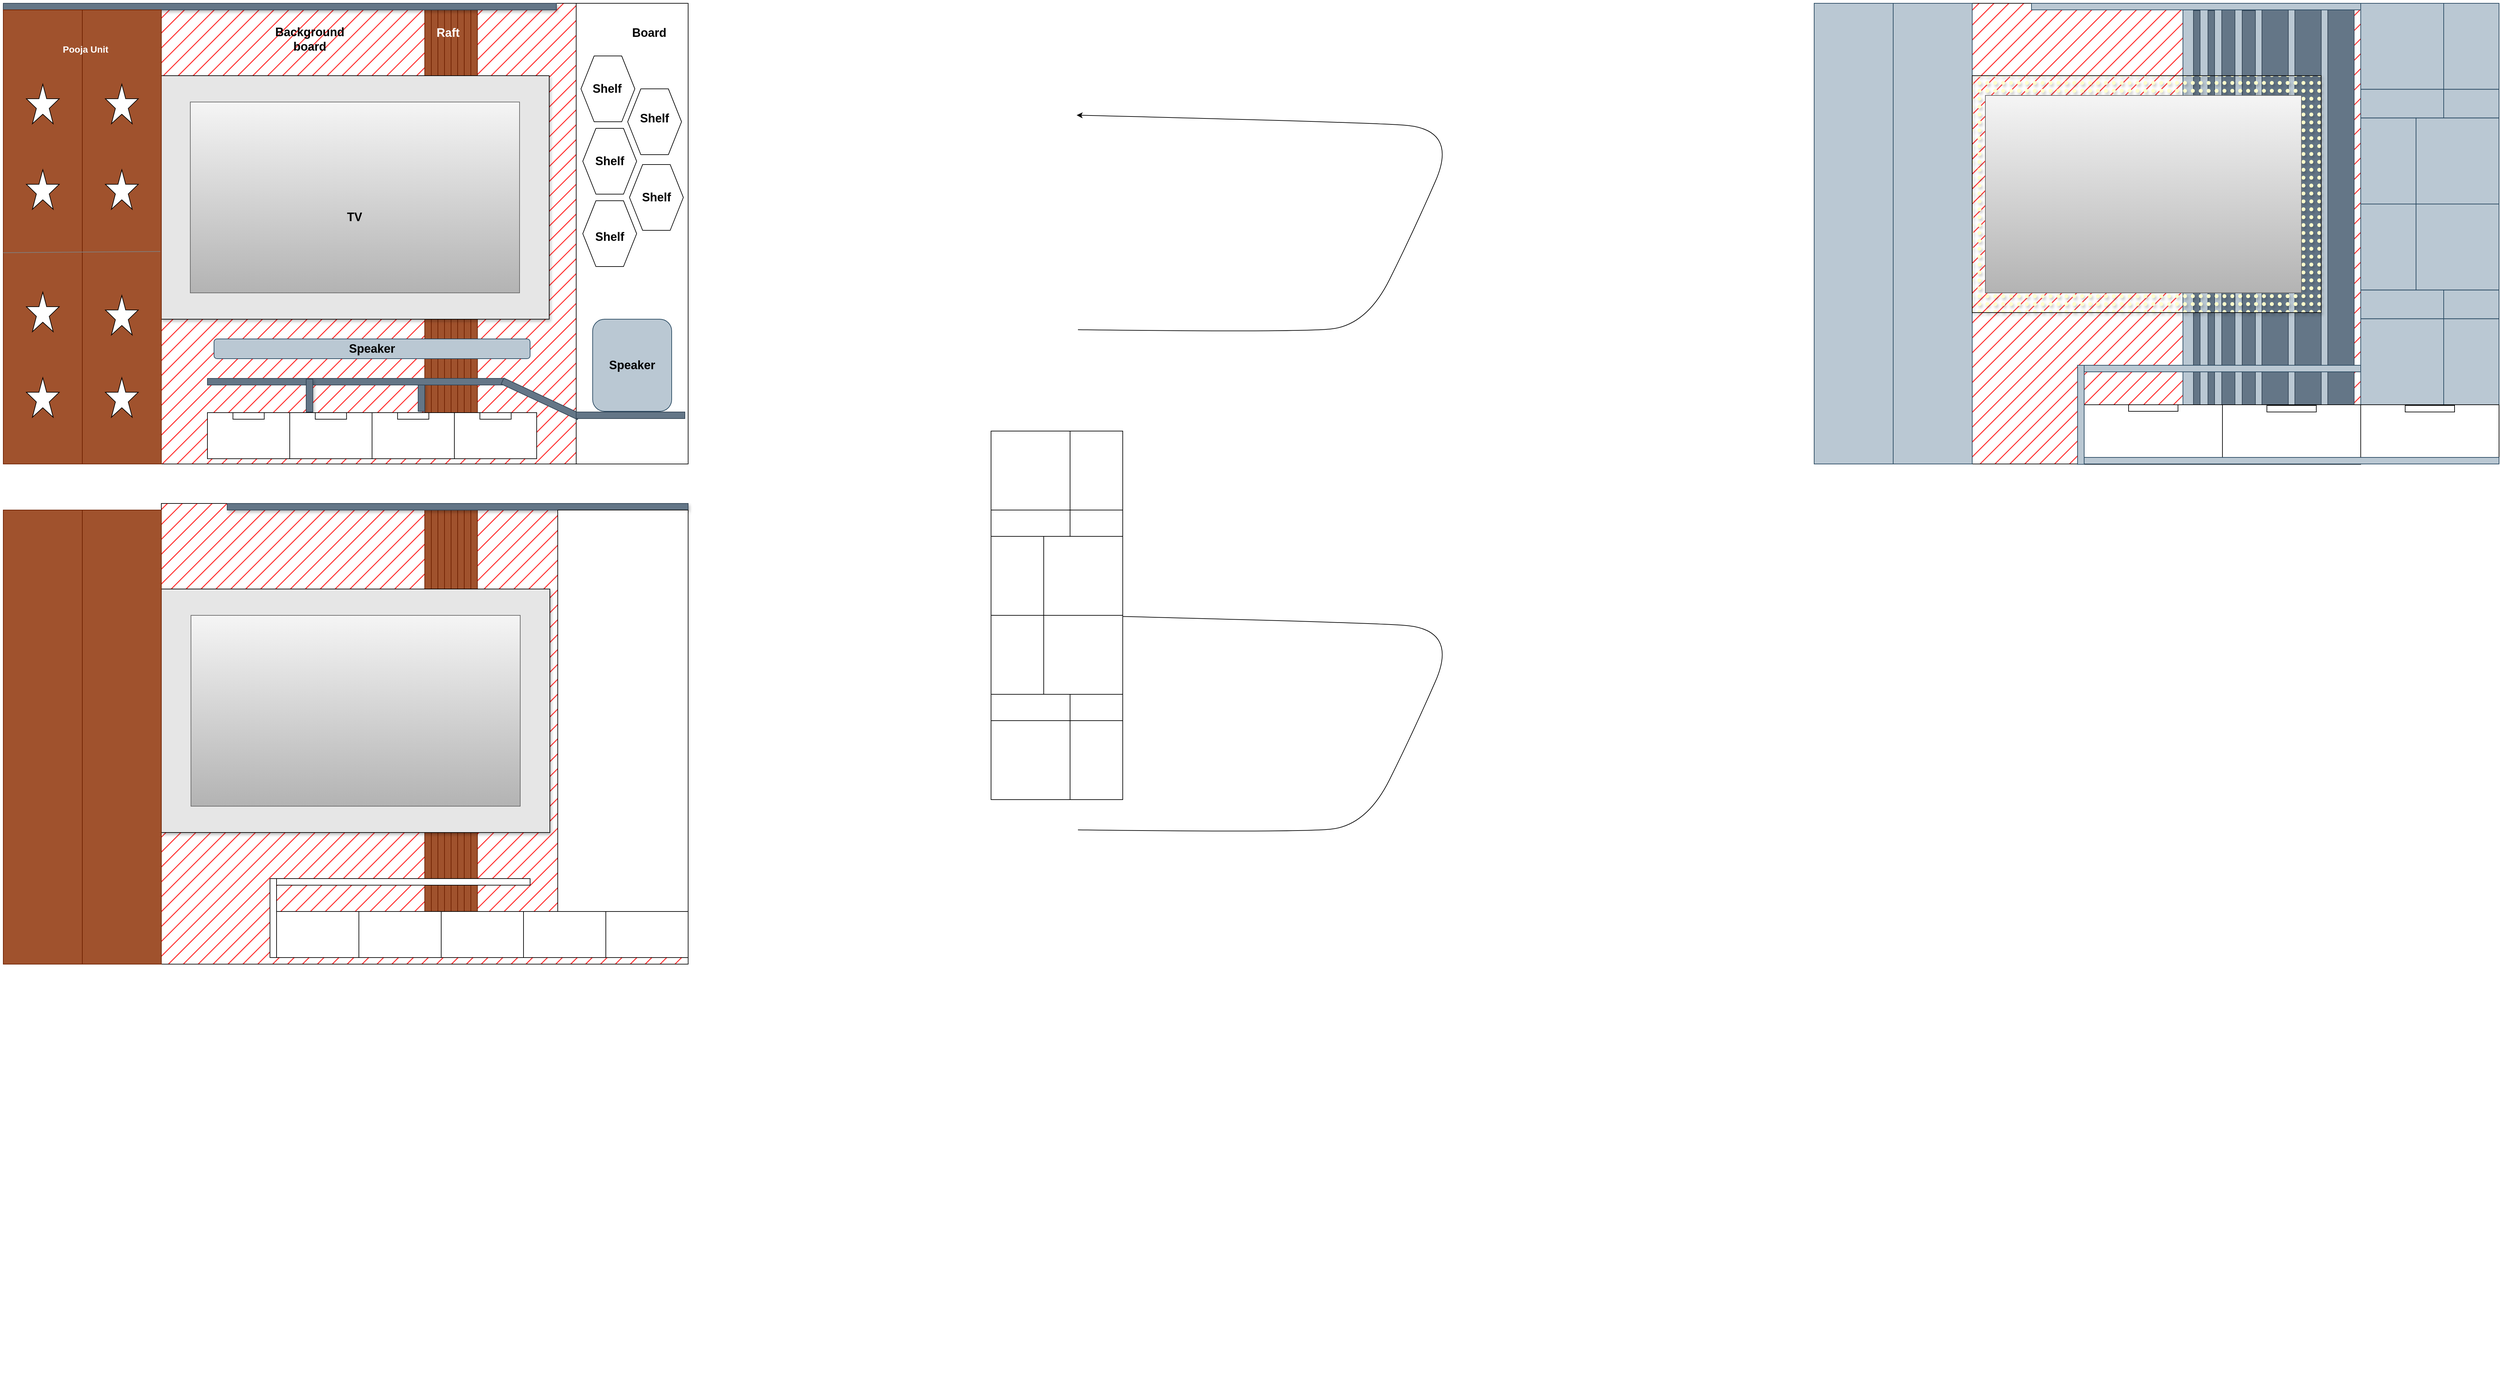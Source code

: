 <mxfile version="21.7.2" type="github">
  <diagram name="Page-1" id="baFbQU_TgkL9DF68K2cW">
    <mxGraphModel dx="3439" dy="1494" grid="1" gridSize="10" guides="1" tooltips="1" connect="1" arrows="1" fold="1" page="1" pageScale="1" pageWidth="827" pageHeight="1169" math="0" shadow="0">
      <root>
        <mxCell id="0" />
        <mxCell id="1" parent="0" />
        <mxCell id="2D6Gll43SwZv_KnT9IZj-59" value="" style="rounded=0;whiteSpace=wrap;html=1;fillStyle=hatch;fillColor=#FF3333;" vertex="1" parent="1">
          <mxGeometry x="2870" y="70" width="800" height="700" as="geometry" />
        </mxCell>
        <mxCell id="2D6Gll43SwZv_KnT9IZj-80" value="" style="group;fillColor=#bac8d3;strokeColor=#23445d;" vertex="1" connectable="0" parent="1">
          <mxGeometry x="3190" y="80" width="260" height="601" as="geometry" />
        </mxCell>
        <mxCell id="2D6Gll43SwZv_KnT9IZj-78" value="" style="group" vertex="1" connectable="0" parent="2D6Gll43SwZv_KnT9IZj-80">
          <mxGeometry width="250" height="601" as="geometry" />
        </mxCell>
        <mxCell id="2D6Gll43SwZv_KnT9IZj-69" value="" style="rounded=0;whiteSpace=wrap;html=1;fillColor=#647687;fontColor=#ffffff;strokeColor=#314354;" vertex="1" parent="2D6Gll43SwZv_KnT9IZj-78">
          <mxGeometry x="16" y="1" width="10" height="600" as="geometry" />
        </mxCell>
        <mxCell id="2D6Gll43SwZv_KnT9IZj-73" value="" style="rounded=0;whiteSpace=wrap;html=1;fillColor=#647687;strokeColor=#314354;fontColor=#ffffff;" vertex="1" parent="2D6Gll43SwZv_KnT9IZj-78">
          <mxGeometry x="170" width="40" height="600" as="geometry" />
        </mxCell>
        <mxCell id="2D6Gll43SwZv_KnT9IZj-71" value="" style="rounded=0;whiteSpace=wrap;html=1;fillColor=#647687;fontColor=#ffffff;strokeColor=#314354;" vertex="1" parent="2D6Gll43SwZv_KnT9IZj-78">
          <mxGeometry x="90" y="1" width="20" height="600" as="geometry" />
        </mxCell>
        <mxCell id="2D6Gll43SwZv_KnT9IZj-72" value="" style="rounded=0;whiteSpace=wrap;html=1;fillColor=#647687;fontColor=#ffffff;strokeColor=#314354;" vertex="1" parent="2D6Gll43SwZv_KnT9IZj-78">
          <mxGeometry x="120" width="40" height="600" as="geometry" />
        </mxCell>
        <mxCell id="2D6Gll43SwZv_KnT9IZj-76" value="" style="rounded=0;whiteSpace=wrap;html=1;fillColor=#647687;fontColor=#ffffff;strokeColor=#314354;" vertex="1" parent="2D6Gll43SwZv_KnT9IZj-78">
          <mxGeometry x="38" y="1" width="10" height="600" as="geometry" />
        </mxCell>
        <mxCell id="2D6Gll43SwZv_KnT9IZj-77" value="" style="rounded=0;whiteSpace=wrap;html=1;fillColor=#647687;fontColor=#ffffff;strokeColor=#314354;" vertex="1" parent="2D6Gll43SwZv_KnT9IZj-78">
          <mxGeometry x="59" width="20" height="600" as="geometry" />
        </mxCell>
        <mxCell id="2D6Gll43SwZv_KnT9IZj-79" value="" style="rounded=0;whiteSpace=wrap;html=1;fillColor=#647687;strokeColor=#314354;fontColor=#ffffff;" vertex="1" parent="2D6Gll43SwZv_KnT9IZj-80">
          <mxGeometry x="220" width="40" height="600" as="geometry" />
        </mxCell>
        <mxCell id="eDC7pgIdu2gJ3pplh5Rh-33" value="" style="rounded=0;whiteSpace=wrap;html=1;fillStyle=hatch;fillColor=#FF3333;" parent="1" vertex="1">
          <mxGeometry x="120" y="830" width="800" height="700" as="geometry" />
        </mxCell>
        <mxCell id="eDC7pgIdu2gJ3pplh5Rh-1" value="" style="rounded=0;whiteSpace=wrap;html=1;fillStyle=hatch;fillColor=#FF3333;" parent="1" vertex="1">
          <mxGeometry x="120" y="70" width="800" height="700" as="geometry" />
        </mxCell>
        <mxCell id="eDC7pgIdu2gJ3pplh5Rh-2" value="" style="curved=1;endArrow=classic;html=1;rounded=0;exitX=0.003;exitY=0.709;exitDx=0;exitDy=0;exitPerimeter=0;" parent="1" edge="1">
          <mxGeometry width="50" height="50" relative="1" as="geometry">
            <mxPoint x="1512" y="566" as="sourcePoint" />
            <mxPoint x="1510" y="240" as="targetPoint" />
            <Array as="points">
              <mxPoint x="1840" y="570" />
              <mxPoint x="1950" y="560" />
              <mxPoint x="2020" y="420" />
              <mxPoint x="2090" y="260" />
              <mxPoint x="1920" y="250" />
              <mxPoint x="1510" y="240" />
            </Array>
          </mxGeometry>
        </mxCell>
        <mxCell id="eDC7pgIdu2gJ3pplh5Rh-3" value="" style="group" parent="1" vertex="1" connectable="0">
          <mxGeometry x="520" y="70" width="230" height="630" as="geometry" />
        </mxCell>
        <mxCell id="eDC7pgIdu2gJ3pplh5Rh-4" value="" style="rounded=0;whiteSpace=wrap;html=1;fillColor=#a0522d;fontColor=#ffffff;strokeColor=#6D1F00;" parent="eDC7pgIdu2gJ3pplh5Rh-3" vertex="1">
          <mxGeometry width="20" height="630" as="geometry" />
        </mxCell>
        <mxCell id="eDC7pgIdu2gJ3pplh5Rh-5" value="" style="rounded=0;whiteSpace=wrap;html=1;fillColor=#a0522d;fontColor=#ffffff;strokeColor=#6D1F00;" parent="eDC7pgIdu2gJ3pplh5Rh-3" vertex="1">
          <mxGeometry x="10" width="10" height="630" as="geometry" />
        </mxCell>
        <mxCell id="eDC7pgIdu2gJ3pplh5Rh-6" value="" style="rounded=0;whiteSpace=wrap;html=1;fillColor=#a0522d;fontColor=#ffffff;strokeColor=#6D1F00;" parent="eDC7pgIdu2gJ3pplh5Rh-3" vertex="1">
          <mxGeometry x="20" width="20" height="630" as="geometry" />
        </mxCell>
        <mxCell id="eDC7pgIdu2gJ3pplh5Rh-7" value="" style="rounded=0;whiteSpace=wrap;html=1;fillColor=#a0522d;fontColor=#ffffff;strokeColor=#6D1F00;" parent="eDC7pgIdu2gJ3pplh5Rh-3" vertex="1">
          <mxGeometry x="30" width="10" height="630" as="geometry" />
        </mxCell>
        <mxCell id="eDC7pgIdu2gJ3pplh5Rh-8" value="" style="rounded=0;whiteSpace=wrap;html=1;fillColor=#a0522d;fontColor=#ffffff;strokeColor=#6D1F00;" parent="eDC7pgIdu2gJ3pplh5Rh-3" vertex="1">
          <mxGeometry x="40" width="20" height="630" as="geometry" />
        </mxCell>
        <mxCell id="eDC7pgIdu2gJ3pplh5Rh-9" value="" style="rounded=0;whiteSpace=wrap;html=1;fillColor=#a0522d;fontColor=#ffffff;strokeColor=#6D1F00;" parent="eDC7pgIdu2gJ3pplh5Rh-3" vertex="1">
          <mxGeometry x="60" width="10" height="630" as="geometry" />
        </mxCell>
        <mxCell id="eDC7pgIdu2gJ3pplh5Rh-10" value="" style="rounded=0;whiteSpace=wrap;html=1;fillColor=#a0522d;fontColor=#ffffff;strokeColor=#6D1F00;" parent="eDC7pgIdu2gJ3pplh5Rh-3" vertex="1">
          <mxGeometry x="70" width="10" height="630" as="geometry" />
        </mxCell>
        <mxCell id="eDC7pgIdu2gJ3pplh5Rh-11" value="" style="rounded=0;whiteSpace=wrap;html=1;fillColor=#a0522d;fontColor=#ffffff;strokeColor=#6D1F00;" parent="eDC7pgIdu2gJ3pplh5Rh-3" vertex="1">
          <mxGeometry x="50" width="10" height="630" as="geometry" />
        </mxCell>
        <mxCell id="eDC7pgIdu2gJ3pplh5Rh-13" value="" style="rounded=0;whiteSpace=wrap;html=1;shadow=1;glass=0;strokeColor=#314354;fontFamily=Helvetica;fontSize=12;fontColor=#ffffff;fillColor=#647687;" parent="eDC7pgIdu2gJ3pplh5Rh-3" vertex="1">
          <mxGeometry x="-640" width="840" height="10" as="geometry" />
        </mxCell>
        <mxCell id="eDC7pgIdu2gJ3pplh5Rh-14" value="" style="rounded=0;whiteSpace=wrap;html=1;shadow=1;glass=0;strokeColor=#314354;fontFamily=Helvetica;fontSize=12;fontColor=#ffffff;fillColor=#647687;" parent="eDC7pgIdu2gJ3pplh5Rh-3" vertex="1">
          <mxGeometry x="-10" y="570" width="10" height="50" as="geometry" />
        </mxCell>
        <mxCell id="eDC7pgIdu2gJ3pplh5Rh-88" value="&lt;span style=&quot;font-size: 18px;&quot;&gt;&lt;b&gt;board&lt;/b&gt;&lt;/span&gt;" style="text;html=1;strokeColor=none;fillColor=none;align=center;verticalAlign=middle;whiteSpace=wrap;rounded=0;" parent="eDC7pgIdu2gJ3pplh5Rh-3" vertex="1">
          <mxGeometry x="-287.5" y="130" width="135" height="50" as="geometry" />
        </mxCell>
        <mxCell id="eDC7pgIdu2gJ3pplh5Rh-91" value="&lt;font color=&quot;#ffffff&quot; style=&quot;font-size: 18px;&quot;&gt;&lt;b style=&quot;&quot;&gt;Raft&lt;/b&gt;&lt;/font&gt;" style="text;html=1;strokeColor=none;fillColor=none;align=center;verticalAlign=middle;whiteSpace=wrap;rounded=0;" parent="eDC7pgIdu2gJ3pplh5Rh-3" vertex="1">
          <mxGeometry x="-32.5" y="20" width="135" height="50" as="geometry" />
        </mxCell>
        <mxCell id="eDC7pgIdu2gJ3pplh5Rh-12" value="" style="rounded=0;whiteSpace=wrap;html=1;glass=0;shadow=1;fillColor=#E6E6E6;" parent="eDC7pgIdu2gJ3pplh5Rh-3" vertex="1">
          <mxGeometry x="-401" y="110" width="590" height="370" as="geometry" />
        </mxCell>
        <mxCell id="eDC7pgIdu2gJ3pplh5Rh-26" value="" style="rounded=0;whiteSpace=wrap;html=1;fillColor=#f5f5f5;gradientColor=#b3b3b3;strokeColor=#666666;" parent="eDC7pgIdu2gJ3pplh5Rh-3" vertex="1">
          <mxGeometry x="-356" y="150" width="500" height="290" as="geometry" />
        </mxCell>
        <mxCell id="eDC7pgIdu2gJ3pplh5Rh-15" value="" style="rounded=0;whiteSpace=wrap;html=1;glass=0;" parent="1" vertex="1">
          <mxGeometry x="750" y="70" width="170" height="700" as="geometry" />
        </mxCell>
        <mxCell id="eDC7pgIdu2gJ3pplh5Rh-16" value="" style="rounded=0;whiteSpace=wrap;html=1;fillColor=#647687;fontColor=#ffffff;strokeColor=#314354;" parent="1" vertex="1">
          <mxGeometry x="190" y="640" width="450" height="10" as="geometry" />
        </mxCell>
        <mxCell id="eDC7pgIdu2gJ3pplh5Rh-17" value="" style="rounded=0;whiteSpace=wrap;html=1;rotation=25;fillColor=#647687;fontColor=#ffffff;strokeColor=#314354;" parent="1" vertex="1">
          <mxGeometry x="632.11" y="666" width="127.89" height="10" as="geometry" />
        </mxCell>
        <mxCell id="eDC7pgIdu2gJ3pplh5Rh-18" value="" style="rounded=0;whiteSpace=wrap;html=1;fillColor=#647687;fontColor=#ffffff;strokeColor=#314354;" parent="1" vertex="1">
          <mxGeometry x="750" y="691" width="165" height="10" as="geometry" />
        </mxCell>
        <mxCell id="eDC7pgIdu2gJ3pplh5Rh-24" value="" style="rounded=0;whiteSpace=wrap;html=1;fillColor=#a0522d;fontColor=#ffffff;strokeColor=#6D1F00;" parent="1" vertex="1">
          <mxGeometry y="80" width="120" height="690" as="geometry" />
        </mxCell>
        <mxCell id="eDC7pgIdu2gJ3pplh5Rh-25" value="" style="rounded=0;whiteSpace=wrap;html=1;fillColor=#a0522d;fontColor=#ffffff;strokeColor=#6D1F00;" parent="1" vertex="1">
          <mxGeometry x="-120" y="80" width="120" height="690" as="geometry" />
        </mxCell>
        <mxCell id="eDC7pgIdu2gJ3pplh5Rh-27" value="" style="shape=hexagon;perimeter=hexagonPerimeter2;whiteSpace=wrap;html=1;fixedSize=1;" parent="1" vertex="1">
          <mxGeometry x="757.272" y="150.004" width="81.818" height="100" as="geometry" />
        </mxCell>
        <mxCell id="eDC7pgIdu2gJ3pplh5Rh-28" value="" style="shape=hexagon;perimeter=hexagonPerimeter2;whiteSpace=wrap;html=1;fixedSize=1;" parent="1" vertex="1">
          <mxGeometry x="828.182" y="200.004" width="81.818" height="100" as="geometry" />
        </mxCell>
        <mxCell id="eDC7pgIdu2gJ3pplh5Rh-29" value="" style="shape=hexagon;perimeter=hexagonPerimeter2;whiteSpace=wrap;html=1;fixedSize=1;" parent="1" vertex="1">
          <mxGeometry x="760.002" y="260.004" width="81.818" height="100" as="geometry" />
        </mxCell>
        <mxCell id="eDC7pgIdu2gJ3pplh5Rh-30" value="" style="shape=hexagon;perimeter=hexagonPerimeter2;whiteSpace=wrap;html=1;fixedSize=1;" parent="1" vertex="1">
          <mxGeometry x="830.912" y="315.004" width="81.818" height="100" as="geometry" />
        </mxCell>
        <mxCell id="eDC7pgIdu2gJ3pplh5Rh-31" value="" style="shape=hexagon;perimeter=hexagonPerimeter2;whiteSpace=wrap;html=1;fixedSize=1;" parent="1" vertex="1">
          <mxGeometry x="760.002" y="370.004" width="81.818" height="100" as="geometry" />
        </mxCell>
        <mxCell id="eDC7pgIdu2gJ3pplh5Rh-32" value="" style="rounded=0;whiteSpace=wrap;html=1;shadow=1;glass=0;strokeColor=#314354;fontFamily=Helvetica;fontSize=12;fontColor=#ffffff;fillColor=#647687;" parent="1" vertex="1">
          <mxGeometry x="340" y="641" width="10" height="50" as="geometry" />
        </mxCell>
        <mxCell id="eDC7pgIdu2gJ3pplh5Rh-34" value="" style="curved=1;endArrow=classic;html=1;rounded=0;exitX=0.003;exitY=0.709;exitDx=0;exitDy=0;exitPerimeter=0;" parent="1" edge="1">
          <mxGeometry width="50" height="50" relative="1" as="geometry">
            <mxPoint x="1512" y="1326" as="sourcePoint" />
            <mxPoint x="1510" y="1000" as="targetPoint" />
            <Array as="points">
              <mxPoint x="1840" y="1330" />
              <mxPoint x="1950" y="1320" />
              <mxPoint x="2020" y="1180" />
              <mxPoint x="2090" y="1020" />
              <mxPoint x="1920" y="1010" />
              <mxPoint x="1510" y="1000" />
            </Array>
          </mxGeometry>
        </mxCell>
        <mxCell id="eDC7pgIdu2gJ3pplh5Rh-35" value="" style="group" parent="1" vertex="1" connectable="0">
          <mxGeometry x="520" y="830" width="580" height="1340" as="geometry" />
        </mxCell>
        <mxCell id="eDC7pgIdu2gJ3pplh5Rh-36" value="" style="rounded=0;whiteSpace=wrap;html=1;fillColor=#a0522d;fontColor=#ffffff;strokeColor=#6D1F00;" parent="eDC7pgIdu2gJ3pplh5Rh-35" vertex="1">
          <mxGeometry width="20" height="630" as="geometry" />
        </mxCell>
        <mxCell id="eDC7pgIdu2gJ3pplh5Rh-37" value="" style="rounded=0;whiteSpace=wrap;html=1;fillColor=#a0522d;fontColor=#ffffff;strokeColor=#6D1F00;" parent="eDC7pgIdu2gJ3pplh5Rh-35" vertex="1">
          <mxGeometry x="10" width="10" height="630" as="geometry" />
        </mxCell>
        <mxCell id="eDC7pgIdu2gJ3pplh5Rh-38" value="" style="rounded=0;whiteSpace=wrap;html=1;fillColor=#a0522d;fontColor=#ffffff;strokeColor=#6D1F00;" parent="eDC7pgIdu2gJ3pplh5Rh-35" vertex="1">
          <mxGeometry x="20" width="20" height="630" as="geometry" />
        </mxCell>
        <mxCell id="eDC7pgIdu2gJ3pplh5Rh-39" value="" style="rounded=0;whiteSpace=wrap;html=1;fillColor=#a0522d;fontColor=#ffffff;strokeColor=#6D1F00;" parent="eDC7pgIdu2gJ3pplh5Rh-35" vertex="1">
          <mxGeometry x="30" width="10" height="630" as="geometry" />
        </mxCell>
        <mxCell id="eDC7pgIdu2gJ3pplh5Rh-40" value="" style="rounded=0;whiteSpace=wrap;html=1;fillColor=#a0522d;fontColor=#ffffff;strokeColor=#6D1F00;" parent="eDC7pgIdu2gJ3pplh5Rh-35" vertex="1">
          <mxGeometry x="40" width="20" height="630" as="geometry" />
        </mxCell>
        <mxCell id="eDC7pgIdu2gJ3pplh5Rh-41" value="" style="rounded=0;whiteSpace=wrap;html=1;fillColor=#a0522d;fontColor=#ffffff;strokeColor=#6D1F00;" parent="eDC7pgIdu2gJ3pplh5Rh-35" vertex="1">
          <mxGeometry x="60" width="10" height="630" as="geometry" />
        </mxCell>
        <mxCell id="eDC7pgIdu2gJ3pplh5Rh-42" value="" style="rounded=0;whiteSpace=wrap;html=1;fillColor=#a0522d;fontColor=#ffffff;strokeColor=#6D1F00;" parent="eDC7pgIdu2gJ3pplh5Rh-35" vertex="1">
          <mxGeometry x="70" width="10" height="630" as="geometry" />
        </mxCell>
        <mxCell id="eDC7pgIdu2gJ3pplh5Rh-43" value="" style="rounded=0;whiteSpace=wrap;html=1;fillColor=#a0522d;fontColor=#ffffff;strokeColor=#6D1F00;" parent="eDC7pgIdu2gJ3pplh5Rh-35" vertex="1">
          <mxGeometry x="50" width="10" height="630" as="geometry" />
        </mxCell>
        <mxCell id="eDC7pgIdu2gJ3pplh5Rh-44" value="" style="rounded=0;whiteSpace=wrap;html=1;glass=0;shadow=1;fillColor=#E6E6E6;" parent="eDC7pgIdu2gJ3pplh5Rh-35" vertex="1">
          <mxGeometry x="-400" y="130" width="590" height="370" as="geometry" />
        </mxCell>
        <mxCell id="eDC7pgIdu2gJ3pplh5Rh-45" value="" style="rounded=0;whiteSpace=wrap;html=1;shadow=1;glass=0;strokeColor=#314354;fontFamily=Helvetica;fontSize=12;fontColor=#ffffff;fillColor=#647687;" parent="eDC7pgIdu2gJ3pplh5Rh-35" vertex="1">
          <mxGeometry x="-300" width="700" height="10" as="geometry" />
        </mxCell>
        <mxCell id="2D6Gll43SwZv_KnT9IZj-2" value="" style="rounded=0;whiteSpace=wrap;html=1;" vertex="1" parent="eDC7pgIdu2gJ3pplh5Rh-35">
          <mxGeometry x="202" y="10" width="198" height="610" as="geometry" />
        </mxCell>
        <mxCell id="eDC7pgIdu2gJ3pplh5Rh-51" value="" style="group" parent="eDC7pgIdu2gJ3pplh5Rh-35" vertex="1" connectable="0">
          <mxGeometry x="-100" y="620" width="680" height="720" as="geometry" />
        </mxCell>
        <mxCell id="eDC7pgIdu2gJ3pplh5Rh-52" value="" style="rounded=0;whiteSpace=wrap;html=1;" parent="eDC7pgIdu2gJ3pplh5Rh-51" vertex="1">
          <mxGeometry x="375" width="125.0" height="70" as="geometry" />
        </mxCell>
        <mxCell id="eDC7pgIdu2gJ3pplh5Rh-53" value="" style="rounded=0;whiteSpace=wrap;html=1;" parent="eDC7pgIdu2gJ3pplh5Rh-51" vertex="1">
          <mxGeometry x="250.0" width="125.0" height="70" as="geometry" />
        </mxCell>
        <mxCell id="eDC7pgIdu2gJ3pplh5Rh-54" value="" style="rounded=0;whiteSpace=wrap;html=1;" parent="eDC7pgIdu2gJ3pplh5Rh-51" vertex="1">
          <mxGeometry x="125.0" width="125.0" height="70" as="geometry" />
        </mxCell>
        <mxCell id="eDC7pgIdu2gJ3pplh5Rh-55" value="" style="rounded=0;whiteSpace=wrap;html=1;" parent="eDC7pgIdu2gJ3pplh5Rh-51" vertex="1">
          <mxGeometry width="125.0" height="70" as="geometry" />
        </mxCell>
        <mxCell id="eDC7pgIdu2gJ3pplh5Rh-56" value="" style="rounded=0;whiteSpace=wrap;html=1;fillColor=#a0522d;fontColor=#ffffff;strokeColor=#6D1F00;" parent="1" vertex="1">
          <mxGeometry y="840" width="120" height="690" as="geometry" />
        </mxCell>
        <mxCell id="eDC7pgIdu2gJ3pplh5Rh-57" value="" style="rounded=0;whiteSpace=wrap;html=1;fillColor=#a0522d;fontColor=#ffffff;strokeColor=#6D1F00;" parent="1" vertex="1">
          <mxGeometry x="-120" y="840" width="120" height="690" as="geometry" />
        </mxCell>
        <mxCell id="eDC7pgIdu2gJ3pplh5Rh-58" value="" style="rounded=0;whiteSpace=wrap;html=1;fillColor=#f5f5f5;gradientColor=#b3b3b3;strokeColor=#666666;" parent="1" vertex="1">
          <mxGeometry x="165" y="1000" width="500" height="290" as="geometry" />
        </mxCell>
        <mxCell id="eDC7pgIdu2gJ3pplh5Rh-78" value="" style="verticalLabelPosition=bottom;verticalAlign=top;html=1;shape=mxgraph.basic.star" parent="1" vertex="1">
          <mxGeometry x="-85" y="193" width="50" height="60" as="geometry" />
        </mxCell>
        <mxCell id="eDC7pgIdu2gJ3pplh5Rh-81" value="" style="verticalLabelPosition=bottom;verticalAlign=top;html=1;shape=mxgraph.basic.star" parent="1" vertex="1">
          <mxGeometry x="-85" y="323" width="50" height="60" as="geometry" />
        </mxCell>
        <mxCell id="eDC7pgIdu2gJ3pplh5Rh-86" value="&lt;font color=&quot;#ffffff&quot; style=&quot;font-size: 14px;&quot;&gt;&lt;b&gt;Pooja Unit&lt;/b&gt;&lt;/font&gt;" style="text;html=1;strokeColor=none;fillColor=none;align=center;verticalAlign=middle;whiteSpace=wrap;rounded=0;" parent="1" vertex="1">
          <mxGeometry x="-70" y="120" width="150" height="40" as="geometry" />
        </mxCell>
        <mxCell id="eDC7pgIdu2gJ3pplh5Rh-87" value="&lt;font style=&quot;font-size: 18px;&quot;&gt;&lt;b style=&quot;&quot;&gt;TV&lt;/b&gt;&lt;/font&gt;" style="text;html=1;strokeColor=none;fillColor=none;align=center;verticalAlign=middle;whiteSpace=wrap;rounded=0;" parent="1" vertex="1">
          <mxGeometry x="346" y="370" width="135" height="50" as="geometry" />
        </mxCell>
        <mxCell id="eDC7pgIdu2gJ3pplh5Rh-89" value="&lt;font style=&quot;font-size: 18px;&quot;&gt;&lt;b style=&quot;&quot;&gt;Background board&lt;br&gt;&lt;/b&gt;&lt;/font&gt;" style="text;html=1;strokeColor=none;fillColor=none;align=center;verticalAlign=middle;whiteSpace=wrap;rounded=0;" parent="1" vertex="1">
          <mxGeometry x="277.5" y="100" width="135" height="50" as="geometry" />
        </mxCell>
        <mxCell id="eDC7pgIdu2gJ3pplh5Rh-92" value="&lt;font style=&quot;font-size: 18px;&quot;&gt;&lt;b&gt;Board&lt;/b&gt;&lt;/font&gt;" style="text;html=1;strokeColor=none;fillColor=none;align=center;verticalAlign=middle;whiteSpace=wrap;rounded=0;" parent="1" vertex="1">
          <mxGeometry x="831" y="100" width="60" height="30" as="geometry" />
        </mxCell>
        <mxCell id="eDC7pgIdu2gJ3pplh5Rh-93" value="&lt;font style=&quot;font-size: 18px;&quot;&gt;&lt;b&gt;Shelf&lt;/b&gt;&lt;/font&gt;" style="text;html=1;strokeColor=none;fillColor=none;align=center;verticalAlign=middle;whiteSpace=wrap;rounded=0;" parent="1" vertex="1">
          <mxGeometry x="767" y="185" width="60" height="30" as="geometry" />
        </mxCell>
        <mxCell id="eDC7pgIdu2gJ3pplh5Rh-94" value="&lt;font style=&quot;font-size: 18px;&quot;&gt;&lt;b&gt;Shelf&lt;/b&gt;&lt;/font&gt;" style="text;html=1;strokeColor=none;fillColor=none;align=center;verticalAlign=middle;whiteSpace=wrap;rounded=0;" parent="1" vertex="1">
          <mxGeometry x="839.09" y="230" width="60" height="30" as="geometry" />
        </mxCell>
        <mxCell id="eDC7pgIdu2gJ3pplh5Rh-95" value="&lt;font style=&quot;font-size: 18px;&quot;&gt;&lt;b&gt;Shelf&lt;/b&gt;&lt;/font&gt;" style="text;html=1;strokeColor=none;fillColor=none;align=center;verticalAlign=middle;whiteSpace=wrap;rounded=0;" parent="1" vertex="1">
          <mxGeometry x="770.91" y="295" width="60" height="30" as="geometry" />
        </mxCell>
        <mxCell id="eDC7pgIdu2gJ3pplh5Rh-96" value="&lt;font style=&quot;font-size: 18px;&quot;&gt;&lt;b&gt;Shelf&lt;/b&gt;&lt;/font&gt;" style="text;html=1;strokeColor=none;fillColor=none;align=center;verticalAlign=middle;whiteSpace=wrap;rounded=0;" parent="1" vertex="1">
          <mxGeometry x="841.82" y="350" width="60" height="30" as="geometry" />
        </mxCell>
        <mxCell id="eDC7pgIdu2gJ3pplh5Rh-97" value="&lt;font style=&quot;font-size: 18px;&quot;&gt;&lt;b&gt;Shelf&lt;/b&gt;&lt;/font&gt;" style="text;html=1;strokeColor=none;fillColor=none;align=center;verticalAlign=middle;whiteSpace=wrap;rounded=0;" parent="1" vertex="1">
          <mxGeometry x="771" y="410" width="60" height="30" as="geometry" />
        </mxCell>
        <mxCell id="eDC7pgIdu2gJ3pplh5Rh-98" value="&lt;font style=&quot;font-size: 18px;&quot;&gt;&lt;b&gt;Speaker&lt;/b&gt;&lt;/font&gt;" style="rounded=1;whiteSpace=wrap;html=1;fillColor=#bac8d3;strokeColor=#23445d;" parent="1" vertex="1">
          <mxGeometry x="200" y="580" width="480" height="30" as="geometry" />
        </mxCell>
        <mxCell id="eDC7pgIdu2gJ3pplh5Rh-100" value="&lt;font style=&quot;font-size: 18px;&quot;&gt;&lt;b&gt;Speaker&lt;/b&gt;&lt;/font&gt;" style="rounded=1;whiteSpace=wrap;html=1;fillColor=#bac8d3;strokeColor=#23445d;" parent="1" vertex="1">
          <mxGeometry x="775" y="550" width="120" height="140" as="geometry" />
        </mxCell>
        <mxCell id="eDC7pgIdu2gJ3pplh5Rh-102" value="" style="verticalLabelPosition=bottom;verticalAlign=top;html=1;shape=mxgraph.basic.star" parent="1" vertex="1">
          <mxGeometry x="35" y="193" width="50" height="60" as="geometry" />
        </mxCell>
        <mxCell id="eDC7pgIdu2gJ3pplh5Rh-103" value="" style="verticalLabelPosition=bottom;verticalAlign=top;html=1;shape=mxgraph.basic.star" parent="1" vertex="1">
          <mxGeometry x="35" y="323" width="50" height="60" as="geometry" />
        </mxCell>
        <mxCell id="eDC7pgIdu2gJ3pplh5Rh-106" value="" style="verticalLabelPosition=bottom;verticalAlign=top;html=1;shape=mxgraph.basic.star" parent="1" vertex="1">
          <mxGeometry x="-85" y="509" width="50" height="60" as="geometry" />
        </mxCell>
        <mxCell id="eDC7pgIdu2gJ3pplh5Rh-107" value="" style="verticalLabelPosition=bottom;verticalAlign=top;html=1;shape=mxgraph.basic.star" parent="1" vertex="1">
          <mxGeometry x="-85" y="639" width="50" height="60" as="geometry" />
        </mxCell>
        <mxCell id="eDC7pgIdu2gJ3pplh5Rh-109" value="" style="verticalLabelPosition=bottom;verticalAlign=top;html=1;shape=mxgraph.basic.star" parent="1" vertex="1">
          <mxGeometry x="35" y="514" width="50" height="60" as="geometry" />
        </mxCell>
        <mxCell id="eDC7pgIdu2gJ3pplh5Rh-110" value="" style="verticalLabelPosition=bottom;verticalAlign=top;html=1;shape=mxgraph.basic.star" parent="1" vertex="1">
          <mxGeometry x="35" y="639" width="50" height="60" as="geometry" />
        </mxCell>
        <mxCell id="eDC7pgIdu2gJ3pplh5Rh-113" value="" style="endArrow=none;html=1;rounded=0;entryX=0.278;entryY=0.995;entryDx=0;entryDy=0;entryPerimeter=0;exitX=-0.001;exitY=0.722;exitDx=0;exitDy=0;exitPerimeter=0;strokeColor=#808080;" parent="1" source="eDC7pgIdu2gJ3pplh5Rh-12" edge="1">
          <mxGeometry width="50" height="50" relative="1" as="geometry">
            <mxPoint x="177" y="470" as="sourcePoint" />
            <mxPoint x="-120" y="449" as="targetPoint" />
          </mxGeometry>
        </mxCell>
        <mxCell id="eDC7pgIdu2gJ3pplh5Rh-141" value="" style="group" parent="1" vertex="1" connectable="0">
          <mxGeometry x="190" y="691" width="500" height="71" as="geometry" />
        </mxCell>
        <mxCell id="eDC7pgIdu2gJ3pplh5Rh-132" value="" style="group" parent="eDC7pgIdu2gJ3pplh5Rh-141" vertex="1" connectable="0">
          <mxGeometry width="500" height="71" as="geometry" />
        </mxCell>
        <mxCell id="eDC7pgIdu2gJ3pplh5Rh-120" value="" style="group" parent="eDC7pgIdu2gJ3pplh5Rh-132" vertex="1" connectable="0">
          <mxGeometry y="1" width="125.0" height="70" as="geometry" />
        </mxCell>
        <mxCell id="eDC7pgIdu2gJ3pplh5Rh-121" value="" style="rounded=0;whiteSpace=wrap;html=1;" parent="eDC7pgIdu2gJ3pplh5Rh-120" vertex="1">
          <mxGeometry width="125.0" height="70" as="geometry" />
        </mxCell>
        <mxCell id="eDC7pgIdu2gJ3pplh5Rh-122" value="" style="rounded=0;whiteSpace=wrap;html=1;" parent="eDC7pgIdu2gJ3pplh5Rh-120" vertex="1">
          <mxGeometry x="38.75" width="47.5" height="10" as="geometry" />
        </mxCell>
        <mxCell id="eDC7pgIdu2gJ3pplh5Rh-123" value="" style="group" parent="eDC7pgIdu2gJ3pplh5Rh-132" vertex="1" connectable="0">
          <mxGeometry x="125" y="1" width="125.0" height="70" as="geometry" />
        </mxCell>
        <mxCell id="eDC7pgIdu2gJ3pplh5Rh-124" value="" style="rounded=0;whiteSpace=wrap;html=1;" parent="eDC7pgIdu2gJ3pplh5Rh-123" vertex="1">
          <mxGeometry width="125.0" height="70" as="geometry" />
        </mxCell>
        <mxCell id="eDC7pgIdu2gJ3pplh5Rh-125" value="" style="rounded=0;whiteSpace=wrap;html=1;" parent="eDC7pgIdu2gJ3pplh5Rh-123" vertex="1">
          <mxGeometry x="38.75" width="47.5" height="10" as="geometry" />
        </mxCell>
        <mxCell id="eDC7pgIdu2gJ3pplh5Rh-135" value="" style="group" parent="eDC7pgIdu2gJ3pplh5Rh-141" vertex="1" connectable="0">
          <mxGeometry x="250" y="1" width="125.0" height="70" as="geometry" />
        </mxCell>
        <mxCell id="eDC7pgIdu2gJ3pplh5Rh-136" value="" style="rounded=0;whiteSpace=wrap;html=1;" parent="eDC7pgIdu2gJ3pplh5Rh-135" vertex="1">
          <mxGeometry width="125.0" height="70" as="geometry" />
        </mxCell>
        <mxCell id="eDC7pgIdu2gJ3pplh5Rh-137" value="" style="rounded=0;whiteSpace=wrap;html=1;" parent="eDC7pgIdu2gJ3pplh5Rh-135" vertex="1">
          <mxGeometry x="38.75" width="47.5" height="10" as="geometry" />
        </mxCell>
        <mxCell id="eDC7pgIdu2gJ3pplh5Rh-138" value="" style="group" parent="eDC7pgIdu2gJ3pplh5Rh-141" vertex="1" connectable="0">
          <mxGeometry x="375" y="1" width="125.0" height="70" as="geometry" />
        </mxCell>
        <mxCell id="eDC7pgIdu2gJ3pplh5Rh-139" value="" style="rounded=0;whiteSpace=wrap;html=1;" parent="eDC7pgIdu2gJ3pplh5Rh-138" vertex="1">
          <mxGeometry width="125.0" height="70" as="geometry" />
        </mxCell>
        <mxCell id="eDC7pgIdu2gJ3pplh5Rh-140" value="" style="rounded=0;whiteSpace=wrap;html=1;" parent="eDC7pgIdu2gJ3pplh5Rh-138" vertex="1">
          <mxGeometry x="38.75" width="47.5" height="10" as="geometry" />
        </mxCell>
        <mxCell id="2D6Gll43SwZv_KnT9IZj-4" value="" style="rounded=0;whiteSpace=wrap;html=1;" vertex="1" parent="1">
          <mxGeometry x="285" y="1400" width="10" height="120" as="geometry" />
        </mxCell>
        <mxCell id="2D6Gll43SwZv_KnT9IZj-5" value="" style="rounded=0;whiteSpace=wrap;html=1;" vertex="1" parent="1">
          <mxGeometry x="295" y="1400" width="385" height="10" as="geometry" />
        </mxCell>
        <mxCell id="2D6Gll43SwZv_KnT9IZj-23" value="" style="rounded=0;whiteSpace=wrap;html=1;" vertex="1" parent="1">
          <mxGeometry x="295" y="1450" width="125.0" height="70" as="geometry" />
        </mxCell>
        <mxCell id="2D6Gll43SwZv_KnT9IZj-40" value="" style="group" vertex="1" connectable="0" parent="1">
          <mxGeometry x="1380" y="720" width="200" height="560" as="geometry" />
        </mxCell>
        <mxCell id="2D6Gll43SwZv_KnT9IZj-41" value="" style="rounded=0;whiteSpace=wrap;html=1;" vertex="1" parent="2D6Gll43SwZv_KnT9IZj-40">
          <mxGeometry width="120" height="120" as="geometry" />
        </mxCell>
        <mxCell id="2D6Gll43SwZv_KnT9IZj-42" value="" style="rounded=0;whiteSpace=wrap;html=1;" vertex="1" parent="2D6Gll43SwZv_KnT9IZj-40">
          <mxGeometry x="120" width="80" height="120" as="geometry" />
        </mxCell>
        <mxCell id="2D6Gll43SwZv_KnT9IZj-43" value="" style="rounded=0;whiteSpace=wrap;html=1;" vertex="1" parent="2D6Gll43SwZv_KnT9IZj-40">
          <mxGeometry y="120" width="120" height="40" as="geometry" />
        </mxCell>
        <mxCell id="2D6Gll43SwZv_KnT9IZj-44" value="" style="rounded=0;whiteSpace=wrap;html=1;" vertex="1" parent="2D6Gll43SwZv_KnT9IZj-40">
          <mxGeometry x="120" y="120" width="80" height="40" as="geometry" />
        </mxCell>
        <mxCell id="2D6Gll43SwZv_KnT9IZj-45" value="" style="rounded=0;whiteSpace=wrap;html=1;" vertex="1" parent="2D6Gll43SwZv_KnT9IZj-40">
          <mxGeometry x="80" y="160" width="120" height="120" as="geometry" />
        </mxCell>
        <mxCell id="2D6Gll43SwZv_KnT9IZj-46" value="" style="rounded=0;whiteSpace=wrap;html=1;" vertex="1" parent="2D6Gll43SwZv_KnT9IZj-40">
          <mxGeometry y="160" width="80" height="120" as="geometry" />
        </mxCell>
        <mxCell id="2D6Gll43SwZv_KnT9IZj-47" value="" style="rounded=0;whiteSpace=wrap;html=1;" vertex="1" parent="2D6Gll43SwZv_KnT9IZj-40">
          <mxGeometry y="280" width="80" height="120" as="geometry" />
        </mxCell>
        <mxCell id="2D6Gll43SwZv_KnT9IZj-48" value="" style="rounded=0;whiteSpace=wrap;html=1;" vertex="1" parent="2D6Gll43SwZv_KnT9IZj-40">
          <mxGeometry x="80" y="280" width="120" height="120" as="geometry" />
        </mxCell>
        <mxCell id="2D6Gll43SwZv_KnT9IZj-49" value="" style="group;direction=west;rotation=-180;flipH=1;" vertex="1" connectable="0" parent="2D6Gll43SwZv_KnT9IZj-40">
          <mxGeometry y="400" width="200" height="160" as="geometry" />
        </mxCell>
        <mxCell id="2D6Gll43SwZv_KnT9IZj-50" value="" style="rounded=0;whiteSpace=wrap;html=1;rotation=-180;" vertex="1" parent="2D6Gll43SwZv_KnT9IZj-49">
          <mxGeometry y="40" width="120" height="120" as="geometry" />
        </mxCell>
        <mxCell id="2D6Gll43SwZv_KnT9IZj-51" value="" style="rounded=0;whiteSpace=wrap;html=1;rotation=-180;" vertex="1" parent="2D6Gll43SwZv_KnT9IZj-49">
          <mxGeometry x="120" y="40" width="80" height="120" as="geometry" />
        </mxCell>
        <mxCell id="2D6Gll43SwZv_KnT9IZj-52" value="" style="rounded=0;whiteSpace=wrap;html=1;rotation=-180;" vertex="1" parent="2D6Gll43SwZv_KnT9IZj-49">
          <mxGeometry width="120" height="40" as="geometry" />
        </mxCell>
        <mxCell id="2D6Gll43SwZv_KnT9IZj-53" value="" style="rounded=0;whiteSpace=wrap;html=1;rotation=-180;" vertex="1" parent="2D6Gll43SwZv_KnT9IZj-49">
          <mxGeometry x="120" width="80" height="40" as="geometry" />
        </mxCell>
        <mxCell id="2D6Gll43SwZv_KnT9IZj-57" value="" style="rounded=0;whiteSpace=wrap;html=1;fillColor=#bac8d3;strokeColor=#23445d;" vertex="1" parent="1">
          <mxGeometry x="2750" y="70" width="120" height="700" as="geometry" />
        </mxCell>
        <mxCell id="2D6Gll43SwZv_KnT9IZj-58" value="" style="rounded=0;whiteSpace=wrap;html=1;fillColor=#bac8d3;strokeColor=#23445d;" vertex="1" parent="1">
          <mxGeometry x="2630" y="70" width="120" height="700" as="geometry" />
        </mxCell>
        <mxCell id="2D6Gll43SwZv_KnT9IZj-39" value="" style="group;fillColor=#330000;strokeColor=#23445d;" vertex="1" connectable="0" parent="1">
          <mxGeometry x="3460" y="70" width="210" height="610" as="geometry" />
        </mxCell>
        <mxCell id="2D6Gll43SwZv_KnT9IZj-24" value="" style="rounded=0;whiteSpace=wrap;html=1;fillColor=#bac8d3;strokeColor=#23445d;" vertex="1" parent="2D6Gll43SwZv_KnT9IZj-39">
          <mxGeometry width="126" height="130.714" as="geometry" />
        </mxCell>
        <mxCell id="2D6Gll43SwZv_KnT9IZj-25" value="" style="rounded=0;whiteSpace=wrap;html=1;fillColor=#bac8d3;strokeColor=#23445d;" vertex="1" parent="2D6Gll43SwZv_KnT9IZj-39">
          <mxGeometry x="126" width="84" height="130.714" as="geometry" />
        </mxCell>
        <mxCell id="2D6Gll43SwZv_KnT9IZj-26" value="" style="rounded=0;whiteSpace=wrap;html=1;fillColor=#bac8d3;strokeColor=#23445d;" vertex="1" parent="2D6Gll43SwZv_KnT9IZj-39">
          <mxGeometry y="130.714" width="126" height="43.571" as="geometry" />
        </mxCell>
        <mxCell id="2D6Gll43SwZv_KnT9IZj-27" value="" style="rounded=0;whiteSpace=wrap;html=1;fillColor=#bac8d3;strokeColor=#23445d;" vertex="1" parent="2D6Gll43SwZv_KnT9IZj-39">
          <mxGeometry x="126" y="130.714" width="84" height="43.571" as="geometry" />
        </mxCell>
        <mxCell id="2D6Gll43SwZv_KnT9IZj-30" value="" style="rounded=0;whiteSpace=wrap;html=1;fillColor=#bac8d3;strokeColor=#23445d;" vertex="1" parent="2D6Gll43SwZv_KnT9IZj-39">
          <mxGeometry x="84" y="174.286" width="126" height="130.714" as="geometry" />
        </mxCell>
        <mxCell id="2D6Gll43SwZv_KnT9IZj-31" value="" style="rounded=0;whiteSpace=wrap;html=1;fillColor=#bac8d3;strokeColor=#23445d;" vertex="1" parent="2D6Gll43SwZv_KnT9IZj-39">
          <mxGeometry y="174.286" width="84" height="130.714" as="geometry" />
        </mxCell>
        <mxCell id="2D6Gll43SwZv_KnT9IZj-32" value="" style="rounded=0;whiteSpace=wrap;html=1;fillColor=#bac8d3;strokeColor=#23445d;" vertex="1" parent="2D6Gll43SwZv_KnT9IZj-39">
          <mxGeometry y="305" width="84" height="130.714" as="geometry" />
        </mxCell>
        <mxCell id="2D6Gll43SwZv_KnT9IZj-33" value="" style="rounded=0;whiteSpace=wrap;html=1;fillColor=#bac8d3;strokeColor=#23445d;" vertex="1" parent="2D6Gll43SwZv_KnT9IZj-39">
          <mxGeometry x="84" y="305" width="126" height="130.714" as="geometry" />
        </mxCell>
        <mxCell id="2D6Gll43SwZv_KnT9IZj-38" value="" style="group;direction=west;rotation=-180;flipH=1;" vertex="1" connectable="0" parent="2D6Gll43SwZv_KnT9IZj-39">
          <mxGeometry y="435.714" width="210" height="174.286" as="geometry" />
        </mxCell>
        <mxCell id="2D6Gll43SwZv_KnT9IZj-34" value="" style="rounded=0;whiteSpace=wrap;html=1;rotation=-180;fillColor=#bac8d3;strokeColor=#23445d;" vertex="1" parent="2D6Gll43SwZv_KnT9IZj-38">
          <mxGeometry y="43.571" width="126" height="130.714" as="geometry" />
        </mxCell>
        <mxCell id="2D6Gll43SwZv_KnT9IZj-35" value="" style="rounded=0;whiteSpace=wrap;html=1;rotation=-180;fillColor=#bac8d3;strokeColor=#23445d;" vertex="1" parent="2D6Gll43SwZv_KnT9IZj-38">
          <mxGeometry x="126" y="43.571" width="84" height="130.714" as="geometry" />
        </mxCell>
        <mxCell id="2D6Gll43SwZv_KnT9IZj-36" value="" style="rounded=0;whiteSpace=wrap;html=1;rotation=-180;fillColor=#bac8d3;strokeColor=#23445d;" vertex="1" parent="2D6Gll43SwZv_KnT9IZj-38">
          <mxGeometry width="126" height="43.571" as="geometry" />
        </mxCell>
        <mxCell id="2D6Gll43SwZv_KnT9IZj-37" value="" style="rounded=0;whiteSpace=wrap;html=1;rotation=-180;fillColor=#bac8d3;strokeColor=#23445d;" vertex="1" parent="2D6Gll43SwZv_KnT9IZj-38">
          <mxGeometry x="126" width="84" height="43.571" as="geometry" />
        </mxCell>
        <mxCell id="2D6Gll43SwZv_KnT9IZj-60" value="" style="rounded=0;whiteSpace=wrap;html=1;" vertex="1" parent="1">
          <mxGeometry x="3460" y="680" width="210" height="90" as="geometry" />
        </mxCell>
        <mxCell id="2D6Gll43SwZv_KnT9IZj-61" value="" style="rounded=0;whiteSpace=wrap;html=1;" vertex="1" parent="1">
          <mxGeometry x="3250" y="680" width="210" height="90.5" as="geometry" />
        </mxCell>
        <mxCell id="2D6Gll43SwZv_KnT9IZj-62" value="" style="rounded=0;whiteSpace=wrap;html=1;" vertex="1" parent="1">
          <mxGeometry x="3040" y="680" width="210" height="90.5" as="geometry" />
        </mxCell>
        <mxCell id="2D6Gll43SwZv_KnT9IZj-64" value="" style="rounded=0;whiteSpace=wrap;html=1;fillColor=#bac8d3;strokeColor=#23445d;" vertex="1" parent="1">
          <mxGeometry x="3030" y="620" width="10" height="150.5" as="geometry" />
        </mxCell>
        <mxCell id="2D6Gll43SwZv_KnT9IZj-65" value="" style="rounded=0;whiteSpace=wrap;html=1;fillColor=#bac8d3;strokeColor=#23445d;" vertex="1" parent="1">
          <mxGeometry x="3040" y="620" width="420" height="10" as="geometry" />
        </mxCell>
        <mxCell id="2D6Gll43SwZv_KnT9IZj-66" value="" style="rounded=0;whiteSpace=wrap;html=1;shadow=1;gradientColor=none;fillStyle=dots;fillColor=#FFFFCC;" vertex="1" parent="1">
          <mxGeometry x="2870" y="180" width="530" height="360" as="geometry" />
        </mxCell>
        <mxCell id="2D6Gll43SwZv_KnT9IZj-67" value="" style="rounded=0;whiteSpace=wrap;html=1;fillColor=#bac8d3;strokeColor=#23445d;" vertex="1" parent="1">
          <mxGeometry x="2960" y="70" width="500" height="10" as="geometry" />
        </mxCell>
        <mxCell id="2D6Gll43SwZv_KnT9IZj-68" value="" style="rounded=0;whiteSpace=wrap;html=1;fillColor=#f5f5f5;gradientColor=#b3b3b3;strokeColor=#666666;" vertex="1" parent="1">
          <mxGeometry x="2890" y="210" width="480" height="300" as="geometry" />
        </mxCell>
        <mxCell id="2D6Gll43SwZv_KnT9IZj-81" value="" style="rounded=0;whiteSpace=wrap;html=1;fillColor=#bac8d3;strokeColor=#23445d;" vertex="1" parent="1">
          <mxGeometry x="3040" y="760" width="630" height="10" as="geometry" />
        </mxCell>
        <mxCell id="2D6Gll43SwZv_KnT9IZj-82" value="" style="rounded=0;whiteSpace=wrap;html=1;" vertex="1" parent="1">
          <mxGeometry x="3107.5" y="680" width="75" height="10" as="geometry" />
        </mxCell>
        <mxCell id="2D6Gll43SwZv_KnT9IZj-83" value="" style="rounded=0;whiteSpace=wrap;html=1;" vertex="1" parent="1">
          <mxGeometry x="3317.5" y="681" width="75" height="10" as="geometry" />
        </mxCell>
        <mxCell id="2D6Gll43SwZv_KnT9IZj-84" value="" style="rounded=0;whiteSpace=wrap;html=1;" vertex="1" parent="1">
          <mxGeometry x="3527.5" y="681" width="75" height="10" as="geometry" />
        </mxCell>
      </root>
    </mxGraphModel>
  </diagram>
</mxfile>
